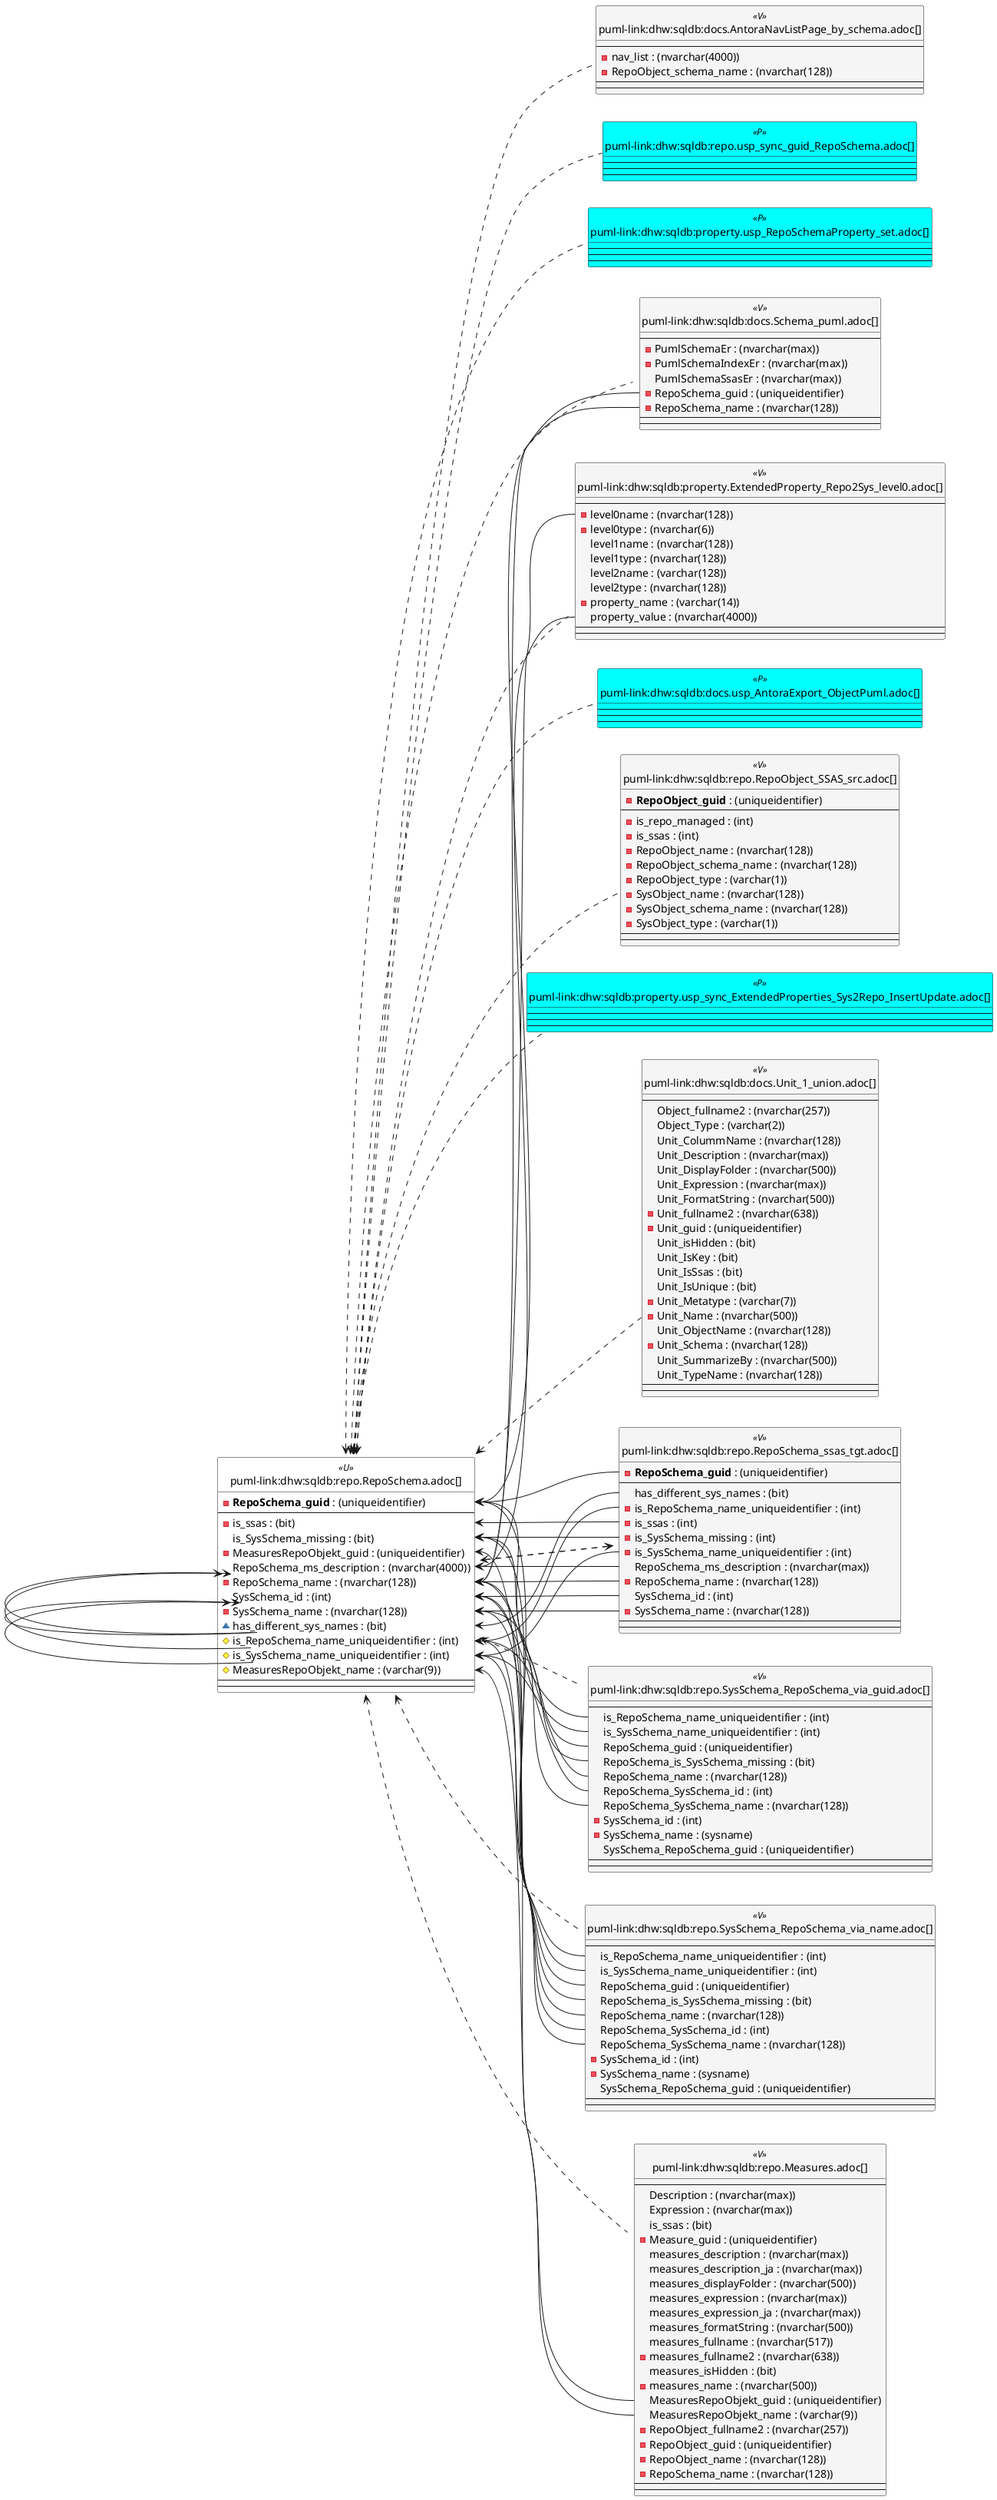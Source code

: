 @startuml
left to right direction
'top to bottom direction
hide circle
'avoide "." issues:
set namespaceSeparator none


skinparam class {
  BackgroundColor White
  BackgroundColor<<FN>> Yellow
  BackgroundColor<<FS>> Yellow
  BackgroundColor<<FT>> LightGray
  BackgroundColor<<IF>> Yellow
  BackgroundColor<<IS>> Yellow
  BackgroundColor<<P>> Aqua
  BackgroundColor<<PC>> Aqua
  BackgroundColor<<SN>> Yellow
  BackgroundColor<<SO>> SlateBlue
  BackgroundColor<<TF>> LightGray
  BackgroundColor<<TR>> Tomato
  BackgroundColor<<U>> White
  BackgroundColor<<V>> WhiteSmoke
  BackgroundColor<<X>> Aqua
  BackgroundColor<<external>> AliceBlue
}


entity "puml-link:dhw:sqldb:docs.AntoraNavListPage_by_schema.adoc[]" as docs.AntoraNavListPage_by_schema << V >> {
  --
  - nav_list : (nvarchar(4000))
  - RepoObject_schema_name : (nvarchar(128))
  --
  --
}

entity "puml-link:dhw:sqldb:docs.Schema_puml.adoc[]" as docs.Schema_puml << V >> {
  --
  - PumlSchemaEr : (nvarchar(max))
  - PumlSchemaIndexEr : (nvarchar(max))
  PumlSchemaSsasEr : (nvarchar(max))
  - RepoSchema_guid : (uniqueidentifier)
  - RepoSchema_name : (nvarchar(128))
  --
  --
}

entity "puml-link:dhw:sqldb:docs.Unit_1_union.adoc[]" as docs.Unit_1_union << V >> {
  --
  Object_fullname2 : (nvarchar(257))
  Object_Type : (varchar(2))
  Unit_ColummName : (nvarchar(128))
  Unit_Description : (nvarchar(max))
  Unit_DisplayFolder : (nvarchar(500))
  Unit_Expression : (nvarchar(max))
  Unit_FormatString : (nvarchar(500))
  - Unit_fullname2 : (nvarchar(638))
  - Unit_guid : (uniqueidentifier)
  Unit_isHidden : (bit)
  Unit_IsKey : (bit)
  Unit_IsSsas : (bit)
  Unit_IsUnique : (bit)
  - Unit_Metatype : (varchar(7))
  - Unit_Name : (nvarchar(500))
  Unit_ObjectName : (nvarchar(128))
  - Unit_Schema : (nvarchar(128))
  Unit_SummarizeBy : (nvarchar(500))
  Unit_TypeName : (nvarchar(128))
  --
  --
}

entity "puml-link:dhw:sqldb:docs.usp_AntoraExport_ObjectPuml.adoc[]" as docs.usp_AntoraExport_ObjectPuml << P >> {
  --
  --
  --
}

entity "puml-link:dhw:sqldb:property.ExtendedProperty_Repo2Sys_level0.adoc[]" as property.ExtendedProperty_Repo2Sys_level0 << V >> {
  --
  - level0name : (nvarchar(128))
  - level0type : (nvarchar(6))
  level1name : (nvarchar(128))
  level1type : (nvarchar(128))
  level2name : (varchar(128))
  level2type : (nvarchar(128))
  - property_name : (varchar(14))
  property_value : (nvarchar(4000))
  --
  --
}

entity "puml-link:dhw:sqldb:property.usp_RepoSchemaProperty_set.adoc[]" as property.usp_RepoSchemaProperty_set << P >> {
  --
  --
  --
}

entity "puml-link:dhw:sqldb:property.usp_sync_ExtendedProperties_Sys2Repo_InsertUpdate.adoc[]" as property.usp_sync_ExtendedProperties_Sys2Repo_InsertUpdate << P >> {
  --
  --
  --
}

entity "puml-link:dhw:sqldb:repo.Measures.adoc[]" as repo.Measures << V >> {
  --
  Description : (nvarchar(max))
  Expression : (nvarchar(max))
  is_ssas : (bit)
  - Measure_guid : (uniqueidentifier)
  measures_description : (nvarchar(max))
  measures_description_ja : (nvarchar(max))
  measures_displayFolder : (nvarchar(500))
  measures_expression : (nvarchar(max))
  measures_expression_ja : (nvarchar(max))
  measures_formatString : (nvarchar(500))
  measures_fullname : (nvarchar(517))
  - measures_fullname2 : (nvarchar(638))
  measures_isHidden : (bit)
  - measures_name : (nvarchar(500))
  MeasuresRepoObjekt_guid : (uniqueidentifier)
  MeasuresRepoObjekt_name : (varchar(9))
  - RepoObject_fullname2 : (nvarchar(257))
  - RepoObject_guid : (uniqueidentifier)
  - RepoObject_name : (nvarchar(128))
  - RepoSchema_name : (nvarchar(128))
  --
  --
}

entity "puml-link:dhw:sqldb:repo.RepoObject_SSAS_src.adoc[]" as repo.RepoObject_SSAS_src << V >> {
  - **RepoObject_guid** : (uniqueidentifier)
  --
  - is_repo_managed : (int)
  - is_ssas : (int)
  - RepoObject_name : (nvarchar(128))
  - RepoObject_schema_name : (nvarchar(128))
  - RepoObject_type : (varchar(1))
  - SysObject_name : (nvarchar(128))
  - SysObject_schema_name : (nvarchar(128))
  - SysObject_type : (varchar(1))
  --
  --
}

entity "puml-link:dhw:sqldb:repo.RepoSchema.adoc[]" as repo.RepoSchema << U >> {
  - **RepoSchema_guid** : (uniqueidentifier)
  --
  - is_ssas : (bit)
  is_SysSchema_missing : (bit)
  - MeasuresRepoObjekt_guid : (uniqueidentifier)
  RepoSchema_ms_description : (nvarchar(4000))
  - RepoSchema_name : (nvarchar(128))
  SysSchema_id : (int)
  - SysSchema_name : (nvarchar(128))
  ~ has_different_sys_names : (bit)
  # is_RepoSchema_name_uniqueidentifier : (int)
  # is_SysSchema_name_uniqueidentifier : (int)
  # MeasuresRepoObjekt_name : (varchar(9))
  --
  --
}

entity "puml-link:dhw:sqldb:repo.RepoSchema_ssas_tgt.adoc[]" as repo.RepoSchema_ssas_tgt << V >> {
  - **RepoSchema_guid** : (uniqueidentifier)
  --
  has_different_sys_names : (bit)
  - is_RepoSchema_name_uniqueidentifier : (int)
  - is_ssas : (int)
  - is_SysSchema_missing : (int)
  - is_SysSchema_name_uniqueidentifier : (int)
  RepoSchema_ms_description : (nvarchar(max))
  - RepoSchema_name : (nvarchar(128))
  SysSchema_id : (int)
  - SysSchema_name : (nvarchar(128))
  --
  --
}

entity "puml-link:dhw:sqldb:repo.SysSchema_RepoSchema_via_guid.adoc[]" as repo.SysSchema_RepoSchema_via_guid << V >> {
  --
  is_RepoSchema_name_uniqueidentifier : (int)
  is_SysSchema_name_uniqueidentifier : (int)
  RepoSchema_guid : (uniqueidentifier)
  RepoSchema_is_SysSchema_missing : (bit)
  RepoSchema_name : (nvarchar(128))
  RepoSchema_SysSchema_id : (int)
  RepoSchema_SysSchema_name : (nvarchar(128))
  - SysSchema_id : (int)
  - SysSchema_name : (sysname)
  SysSchema_RepoSchema_guid : (uniqueidentifier)
  --
  --
}

entity "puml-link:dhw:sqldb:repo.SysSchema_RepoSchema_via_name.adoc[]" as repo.SysSchema_RepoSchema_via_name << V >> {
  --
  is_RepoSchema_name_uniqueidentifier : (int)
  is_SysSchema_name_uniqueidentifier : (int)
  RepoSchema_guid : (uniqueidentifier)
  RepoSchema_is_SysSchema_missing : (bit)
  RepoSchema_name : (nvarchar(128))
  RepoSchema_SysSchema_id : (int)
  RepoSchema_SysSchema_name : (nvarchar(128))
  - SysSchema_id : (int)
  - SysSchema_name : (sysname)
  SysSchema_RepoSchema_guid : (uniqueidentifier)
  --
  --
}

entity "puml-link:dhw:sqldb:repo.usp_sync_guid_RepoSchema.adoc[]" as repo.usp_sync_guid_RepoSchema << P >> {
  --
  --
  --
}

repo.RepoSchema <.. property.usp_sync_ExtendedProperties_Sys2Repo_InsertUpdate
repo.RepoSchema <.. docs.AntoraNavListPage_by_schema
repo.RepoSchema <.. repo.SysSchema_RepoSchema_via_guid
repo.RepoSchema <.. docs.usp_AntoraExport_ObjectPuml
repo.RepoSchema <.. repo.SysSchema_RepoSchema_via_name
repo.RepoSchema <.. repo.usp_sync_guid_RepoSchema
repo.RepoSchema <.. property.ExtendedProperty_Repo2Sys_level0
repo.RepoSchema <.. repo.RepoObject_SSAS_src
repo.RepoSchema <.. repo.RepoSchema_ssas_tgt
repo.RepoSchema <.. docs.Schema_puml
repo.RepoSchema <.. docs.Unit_1_union
repo.RepoSchema <.. repo.Measures
repo.RepoSchema <.. property.usp_RepoSchemaProperty_set
repo.RepoSchema_ssas_tgt <.. repo.RepoSchema
"repo.RepoSchema::has_different_sys_names" <-- "repo.RepoSchema_ssas_tgt::has_different_sys_names"
"repo.RepoSchema::is_RepoSchema_name_uniqueidentifier" <-- "repo.SysSchema_RepoSchema_via_guid::is_RepoSchema_name_uniqueidentifier"
"repo.RepoSchema::is_RepoSchema_name_uniqueidentifier" <-- "repo.SysSchema_RepoSchema_via_name::is_RepoSchema_name_uniqueidentifier"
"repo.RepoSchema::is_RepoSchema_name_uniqueidentifier" <-- "repo.RepoSchema_ssas_tgt::is_RepoSchema_name_uniqueidentifier"
"repo.RepoSchema::is_ssas" <-- "repo.RepoSchema_ssas_tgt::is_ssas"
"repo.RepoSchema::is_SysSchema_missing" <-- "repo.SysSchema_RepoSchema_via_guid::RepoSchema_is_SysSchema_missing"
"repo.RepoSchema::is_SysSchema_missing" <-- "repo.SysSchema_RepoSchema_via_name::RepoSchema_is_SysSchema_missing"
"repo.RepoSchema::is_SysSchema_missing" <-- "repo.RepoSchema_ssas_tgt::is_SysSchema_missing"
"repo.RepoSchema::is_SysSchema_name_uniqueidentifier" <-- "repo.SysSchema_RepoSchema_via_guid::is_SysSchema_name_uniqueidentifier"
"repo.RepoSchema::is_SysSchema_name_uniqueidentifier" <-- "repo.SysSchema_RepoSchema_via_name::is_SysSchema_name_uniqueidentifier"
"repo.RepoSchema::is_SysSchema_name_uniqueidentifier" <-- "repo.RepoSchema_ssas_tgt::is_SysSchema_name_uniqueidentifier"
"repo.RepoSchema::MeasuresRepoObjekt_guid" <-- "repo.Measures::MeasuresRepoObjekt_guid"
"repo.RepoSchema::MeasuresRepoObjekt_name" <-- "repo.Measures::MeasuresRepoObjekt_name"
"repo.RepoSchema::RepoSchema_guid" <-- "repo.SysSchema_RepoSchema_via_guid::RepoSchema_guid"
"repo.RepoSchema::RepoSchema_guid" <-- "repo.SysSchema_RepoSchema_via_name::RepoSchema_guid"
"repo.RepoSchema::RepoSchema_guid" <-- "repo.RepoSchema_ssas_tgt::RepoSchema_guid"
"repo.RepoSchema::RepoSchema_guid" <-- "docs.Schema_puml::RepoSchema_guid"
"repo.RepoSchema::RepoSchema_ms_description" <-- "property.ExtendedProperty_Repo2Sys_level0::property_value"
"repo.RepoSchema::RepoSchema_ms_description" <-- "repo.RepoSchema_ssas_tgt::RepoSchema_ms_description"
"repo.RepoSchema::RepoSchema_name" <-- "repo.RepoSchema::has_different_sys_names"
"repo.RepoSchema::RepoSchema_name" <-- "repo.RepoSchema::is_RepoSchema_name_uniqueidentifier"
"repo.RepoSchema::RepoSchema_name" <-- "repo.SysSchema_RepoSchema_via_guid::RepoSchema_name"
"repo.RepoSchema::RepoSchema_name" <-- "repo.SysSchema_RepoSchema_via_name::RepoSchema_name"
"repo.RepoSchema::RepoSchema_name" <-- "property.ExtendedProperty_Repo2Sys_level0::level0name"
"repo.RepoSchema::RepoSchema_name" <-- "repo.RepoSchema_ssas_tgt::RepoSchema_name"
"repo.RepoSchema::RepoSchema_name" <-- "docs.Schema_puml::RepoSchema_name"
"repo.RepoSchema::SysSchema_id" <-- "repo.SysSchema_RepoSchema_via_guid::RepoSchema_SysSchema_id"
"repo.RepoSchema::SysSchema_id" <-- "repo.SysSchema_RepoSchema_via_name::RepoSchema_SysSchema_id"
"repo.RepoSchema::SysSchema_id" <-- "repo.RepoSchema_ssas_tgt::SysSchema_id"
"repo.RepoSchema::SysSchema_name" <-- "repo.RepoSchema::has_different_sys_names"
"repo.RepoSchema::SysSchema_name" <-- "repo.RepoSchema::is_SysSchema_name_uniqueidentifier"
"repo.RepoSchema::SysSchema_name" <-- "repo.SysSchema_RepoSchema_via_guid::RepoSchema_SysSchema_name"
"repo.RepoSchema::SysSchema_name" <-- "repo.SysSchema_RepoSchema_via_name::RepoSchema_SysSchema_name"
"repo.RepoSchema::SysSchema_name" <-- "repo.RepoSchema_ssas_tgt::SysSchema_name"
@enduml

